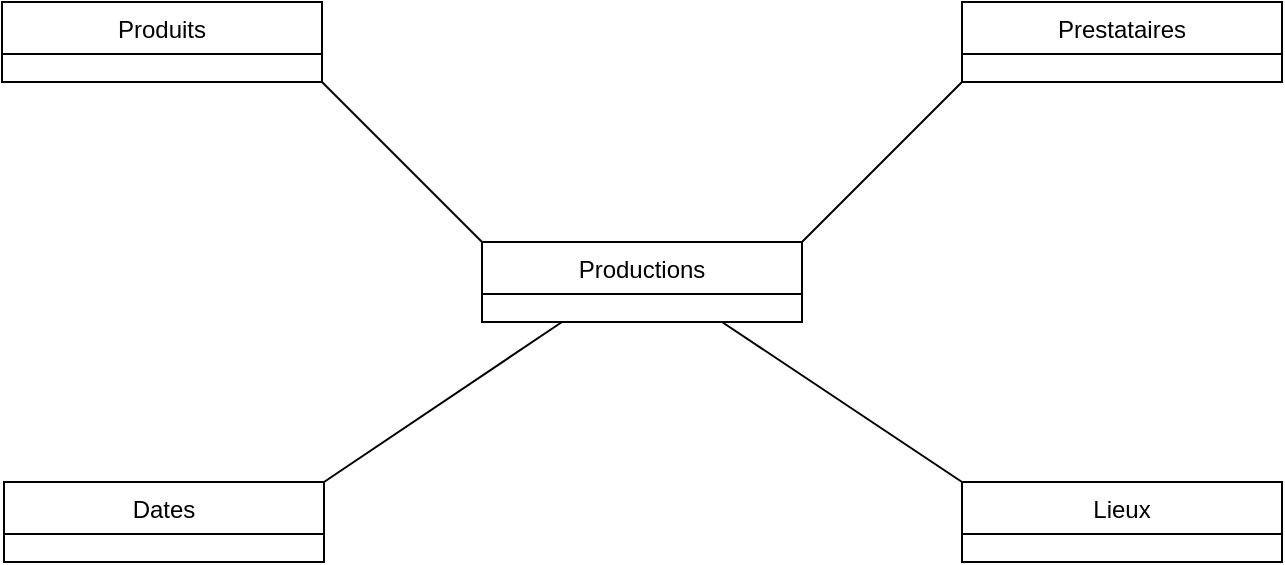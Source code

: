 <mxfile version="13.7.9" type="device"><diagram id="AubTrUUD1NJDPxPiLlwH" name="Page-1"><mxGraphModel dx="1133" dy="853" grid="1" gridSize="10" guides="1" tooltips="1" connect="1" arrows="1" fold="1" page="1" pageScale="1" pageWidth="850" pageHeight="1100" math="0" shadow="0"><root><mxCell id="0"/><mxCell id="1" parent="0"/><mxCell id="KRjoxpxWlhPMoLhbXlD0-1" value="Productions" style="swimlane;fontStyle=0;childLayout=stackLayout;horizontal=1;startSize=26;fillColor=none;horizontalStack=0;resizeParent=1;resizeParentMax=0;resizeLast=0;collapsible=1;marginBottom=0;" parent="1" vertex="1"><mxGeometry x="320" y="360" width="160" height="40" as="geometry"/></mxCell><mxCell id="jaXPbEd9YxEZkyuBkUiE-1" value="" style="endArrow=none;html=1;entryX=0.25;entryY=1;entryDx=0;entryDy=0;exitX=1;exitY=0;exitDx=0;exitDy=0;" parent="1" source="KRjoxpxWlhPMoLhbXlD0-9" target="KRjoxpxWlhPMoLhbXlD0-1" edge="1"><mxGeometry width="50" height="50" relative="1" as="geometry"><mxPoint x="240" y="380" as="sourcePoint"/><mxPoint x="290" y="330" as="targetPoint"/></mxGeometry></mxCell><mxCell id="jaXPbEd9YxEZkyuBkUiE-2" value="" style="endArrow=none;html=1;entryX=0;entryY=0;entryDx=0;entryDy=0;exitX=0.75;exitY=1;exitDx=0;exitDy=0;" parent="1" source="KRjoxpxWlhPMoLhbXlD0-1" target="KRjoxpxWlhPMoLhbXlD0-16" edge="1"><mxGeometry width="50" height="50" relative="1" as="geometry"><mxPoint x="490" y="410" as="sourcePoint"/><mxPoint x="620" y="410" as="targetPoint"/></mxGeometry></mxCell><mxCell id="jaXPbEd9YxEZkyuBkUiE-3" value="" style="endArrow=none;html=1;entryX=0;entryY=0;entryDx=0;entryDy=0;exitX=1;exitY=1;exitDx=0;exitDy=0;" parent="1" source="KRjoxpxWlhPMoLhbXlD0-13" target="KRjoxpxWlhPMoLhbXlD0-1" edge="1"><mxGeometry width="50" height="50" relative="1" as="geometry"><mxPoint x="200" y="280" as="sourcePoint"/><mxPoint x="330" y="280" as="targetPoint"/></mxGeometry></mxCell><mxCell id="KRjoxpxWlhPMoLhbXlD0-9" value="Dates" style="swimlane;fontStyle=0;childLayout=stackLayout;horizontal=1;startSize=26;fillColor=none;horizontalStack=0;resizeParent=1;resizeParentMax=0;resizeLast=0;collapsible=1;marginBottom=0;" parent="1" vertex="1"><mxGeometry x="81" y="480" width="160" height="40" as="geometry"/></mxCell><mxCell id="KRjoxpxWlhPMoLhbXlD0-13" value="Produits" style="swimlane;fontStyle=0;childLayout=stackLayout;horizontal=1;startSize=26;fillColor=none;horizontalStack=0;resizeParent=1;resizeParentMax=0;resizeLast=0;collapsible=1;marginBottom=0;" parent="1" vertex="1"><mxGeometry x="80" y="240" width="160" height="40" as="geometry"/></mxCell><mxCell id="DseK2hCehdBRKKFzd21o-3" value="" style="endArrow=none;html=1;entryX=1;entryY=0;entryDx=0;entryDy=0;exitX=0;exitY=1;exitDx=0;exitDy=0;" parent="1" source="DseK2hCehdBRKKFzd21o-2" target="KRjoxpxWlhPMoLhbXlD0-1" edge="1"><mxGeometry width="50" height="50" relative="1" as="geometry"><mxPoint x="400" y="280" as="sourcePoint"/><mxPoint x="480" y="360" as="targetPoint"/></mxGeometry></mxCell><mxCell id="KRjoxpxWlhPMoLhbXlD0-16" value="Lieux" style="swimlane;fontStyle=0;childLayout=stackLayout;horizontal=1;startSize=26;fillColor=none;horizontalStack=0;resizeParent=1;resizeParentMax=0;resizeLast=0;collapsible=1;marginBottom=0;" parent="1" vertex="1"><mxGeometry x="560" y="480" width="160" height="40" as="geometry"/></mxCell><mxCell id="DseK2hCehdBRKKFzd21o-2" value="Prestataires" style="swimlane;fontStyle=0;childLayout=stackLayout;horizontal=1;startSize=26;fillColor=none;horizontalStack=0;resizeParent=1;resizeParentMax=0;resizeLast=0;collapsible=1;marginBottom=0;" parent="1" vertex="1"><mxGeometry x="560" y="240" width="160" height="40" as="geometry"/></mxCell></root></mxGraphModel></diagram></mxfile>